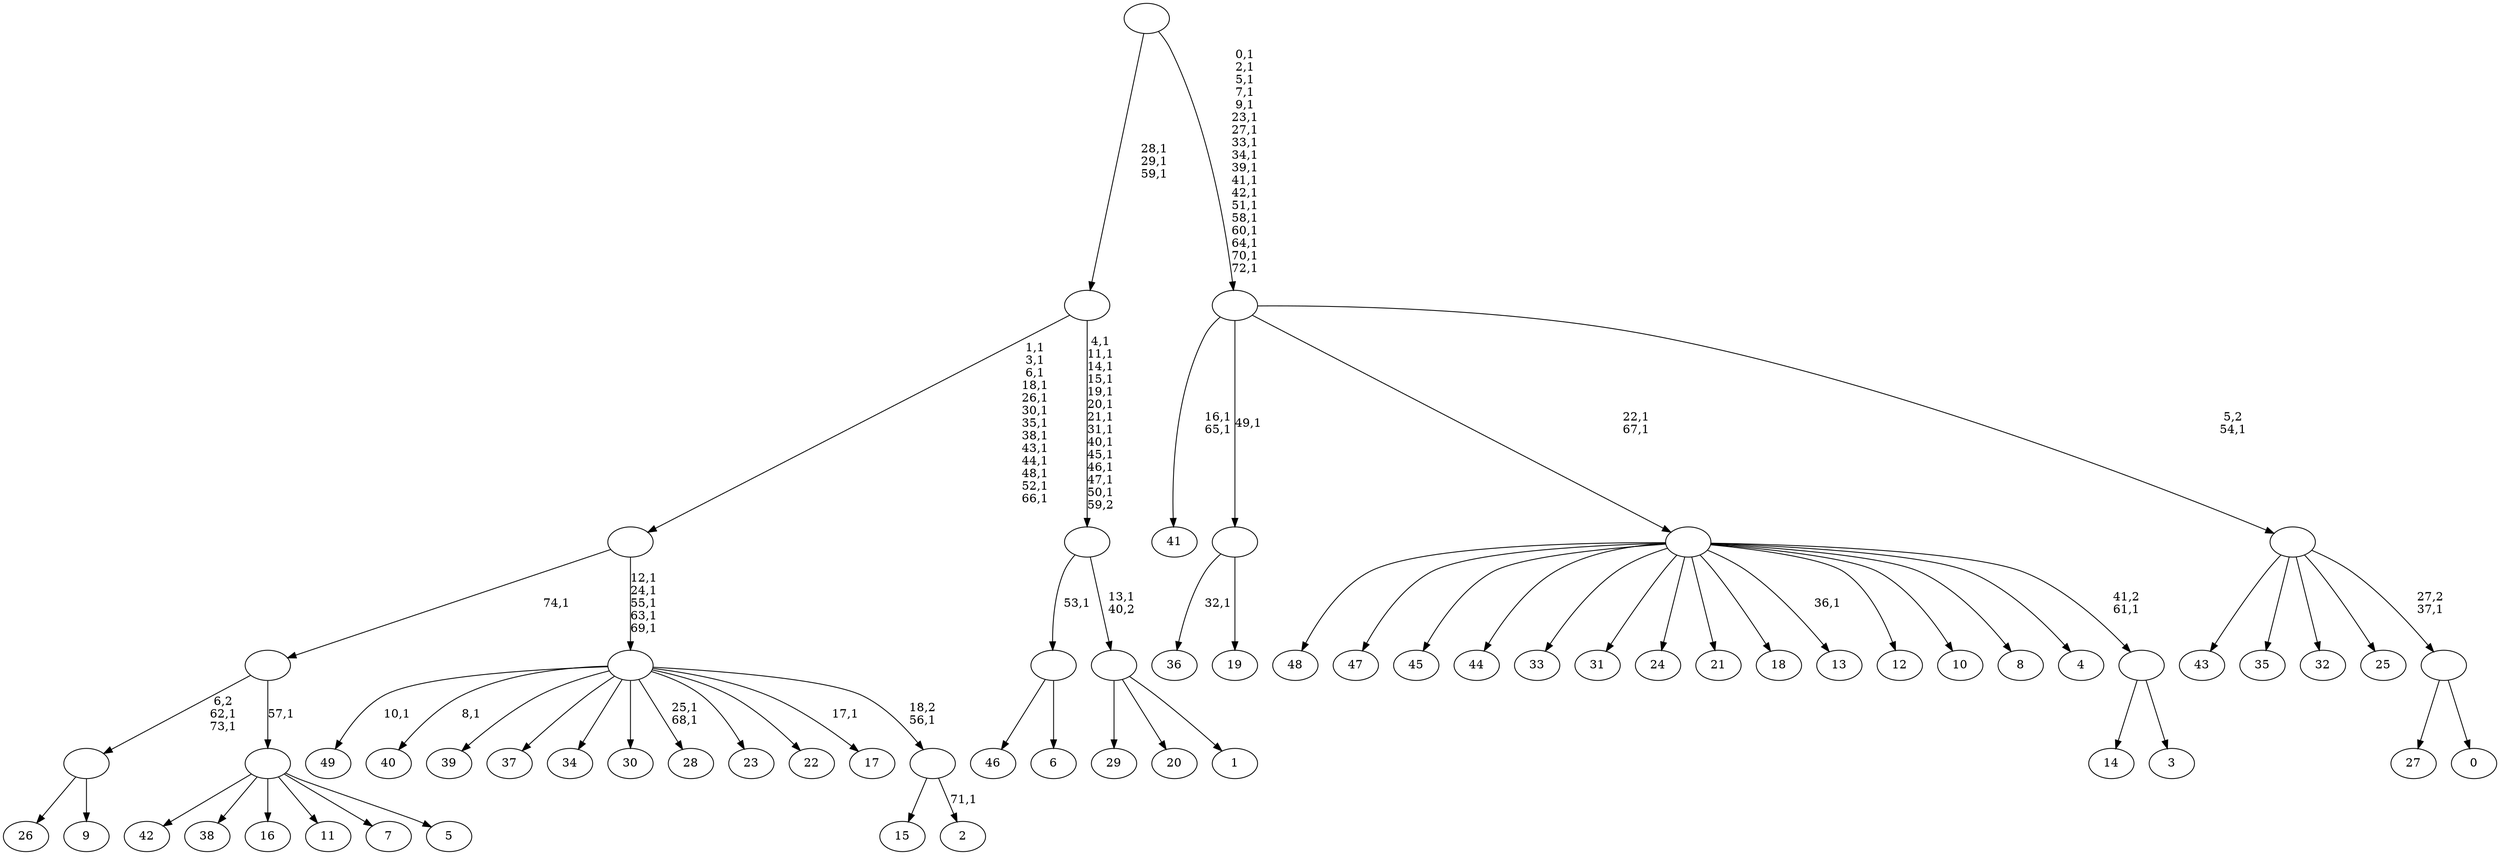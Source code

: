 digraph T {
	125 [label="49"]
	123 [label="48"]
	122 [label="47"]
	121 [label="46"]
	120 [label="45"]
	119 [label="44"]
	118 [label="43"]
	117 [label="42"]
	116 [label="41"]
	113 [label="40"]
	111 [label="39"]
	110 [label="38"]
	109 [label="37"]
	108 [label="36"]
	106 [label="35"]
	105 [label="34"]
	104 [label="33"]
	103 [label="32"]
	102 [label="31"]
	101 [label="30"]
	100 [label="29"]
	99 [label="28"]
	96 [label="27"]
	95 [label="26"]
	94 [label="25"]
	93 [label="24"]
	92 [label="23"]
	91 [label="22"]
	90 [label="21"]
	89 [label="20"]
	88 [label="19"]
	87 [label=""]
	86 [label="18"]
	85 [label="17"]
	83 [label="16"]
	82 [label="15"]
	81 [label="14"]
	80 [label="13"]
	78 [label="12"]
	77 [label="11"]
	76 [label="10"]
	75 [label="9"]
	74 [label=""]
	72 [label="8"]
	71 [label="7"]
	70 [label="6"]
	69 [label=""]
	68 [label="5"]
	67 [label=""]
	66 [label=""]
	65 [label="4"]
	64 [label="3"]
	63 [label=""]
	62 [label=""]
	60 [label="2"]
	58 [label=""]
	57 [label=""]
	52 [label=""]
	39 [label="1"]
	38 [label=""]
	37 [label=""]
	24 [label=""]
	21 [label="0"]
	20 [label=""]
	19 [label=""]
	18 [label=""]
	0 [label=""]
	87 -> 108 [label="32,1"]
	87 -> 88 [label=""]
	74 -> 95 [label=""]
	74 -> 75 [label=""]
	69 -> 121 [label=""]
	69 -> 70 [label=""]
	67 -> 117 [label=""]
	67 -> 110 [label=""]
	67 -> 83 [label=""]
	67 -> 77 [label=""]
	67 -> 71 [label=""]
	67 -> 68 [label=""]
	66 -> 74 [label="6,2\n62,1\n73,1"]
	66 -> 67 [label="57,1"]
	63 -> 81 [label=""]
	63 -> 64 [label=""]
	62 -> 80 [label="36,1"]
	62 -> 123 [label=""]
	62 -> 122 [label=""]
	62 -> 120 [label=""]
	62 -> 119 [label=""]
	62 -> 104 [label=""]
	62 -> 102 [label=""]
	62 -> 93 [label=""]
	62 -> 90 [label=""]
	62 -> 86 [label=""]
	62 -> 78 [label=""]
	62 -> 76 [label=""]
	62 -> 72 [label=""]
	62 -> 65 [label=""]
	62 -> 63 [label="41,2\n61,1"]
	58 -> 60 [label="71,1"]
	58 -> 82 [label=""]
	57 -> 85 [label="17,1"]
	57 -> 99 [label="25,1\n68,1"]
	57 -> 113 [label="8,1"]
	57 -> 125 [label="10,1"]
	57 -> 111 [label=""]
	57 -> 109 [label=""]
	57 -> 105 [label=""]
	57 -> 101 [label=""]
	57 -> 92 [label=""]
	57 -> 91 [label=""]
	57 -> 58 [label="18,2\n56,1"]
	52 -> 57 [label="12,1\n24,1\n55,1\n63,1\n69,1"]
	52 -> 66 [label="74,1"]
	38 -> 100 [label=""]
	38 -> 89 [label=""]
	38 -> 39 [label=""]
	37 -> 69 [label="53,1"]
	37 -> 38 [label="13,1\n40,2"]
	24 -> 37 [label="4,1\n11,1\n14,1\n15,1\n19,1\n20,1\n21,1\n31,1\n40,1\n45,1\n46,1\n47,1\n50,1\n59,2"]
	24 -> 52 [label="1,1\n3,1\n6,1\n18,1\n26,1\n30,1\n35,1\n38,1\n43,1\n44,1\n48,1\n52,1\n66,1"]
	20 -> 96 [label=""]
	20 -> 21 [label=""]
	19 -> 118 [label=""]
	19 -> 106 [label=""]
	19 -> 103 [label=""]
	19 -> 94 [label=""]
	19 -> 20 [label="27,2\n37,1"]
	18 -> 62 [label="22,1\n67,1"]
	18 -> 116 [label="16,1\n65,1"]
	18 -> 87 [label="49,1"]
	18 -> 19 [label="5,2\n54,1"]
	0 -> 18 [label="0,1\n2,1\n5,1\n7,1\n9,1\n23,1\n27,1\n33,1\n34,1\n39,1\n41,1\n42,1\n51,1\n58,1\n60,1\n64,1\n70,1\n72,1"]
	0 -> 24 [label="28,1\n29,1\n59,1"]
}
